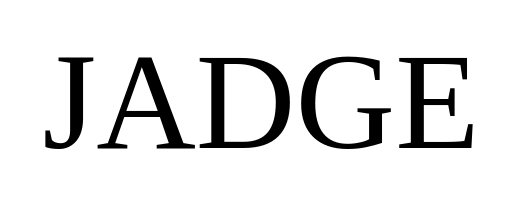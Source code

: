<mxfile version="23.1.5" type="device">
  <diagram name="Page-1" id="DB0nXMN6OhLnCasOkFPr">
    <mxGraphModel dx="915" dy="823" grid="0" gridSize="10" guides="1" tooltips="1" connect="1" arrows="1" fold="1" page="0" pageScale="1" pageWidth="850" pageHeight="1100" math="0" shadow="0">
      <root>
        <mxCell id="0" />
        <mxCell id="1" parent="0" />
        <mxCell id="zgZFg0AABWsbDgAZYkge-11" value="&lt;font style=&quot;font-size: 69px;&quot; face=&quot;Impact&quot;&gt;JADGE&lt;/font&gt;" style="text;html=1;align=center;verticalAlign=middle;whiteSpace=wrap;rounded=0;" vertex="1" parent="1">
          <mxGeometry x="252" y="83" width="261" height="101" as="geometry" />
        </mxCell>
      </root>
    </mxGraphModel>
  </diagram>
</mxfile>

